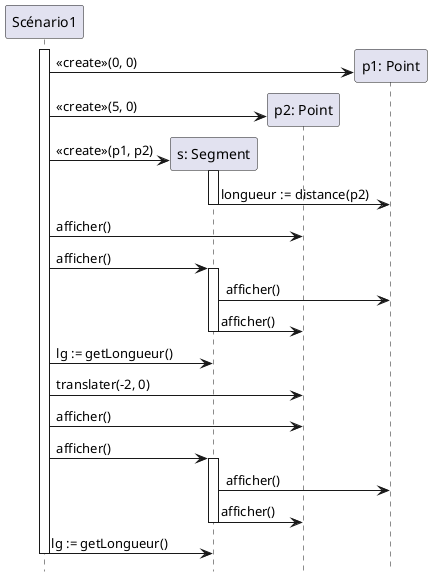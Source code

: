 @startuml
'!pragma teoz true
hide footbox

' les this devraient être des self en UML

participant "Scénario1" as sc1
participant "s: Segment" as s
participant "p2: Point" as p2
participant "p1: Point" as p1

''' create "Scénario1" as sc1
'[->sc1: run
activate sc1

create p1
sc1 -> p1: «create»(0, 0)

create p2
sc1 -> p2: «create»(5, 0)

create s
sc1 -> s: «create»(p1, p2)
activate s
s -> p1: longueur := distance(p2)
deactivate s

sc1 -> p2: afficher()
sc1 -> s: afficher()
activate s
s -> p1: afficher()
s -> p2: afficher()
deactivate s
sc1 -> s: lg := getLongueur()

sc1 -> p2: translater(-2, 0)

sc1 -> p2: afficher()
sc1 -> s: afficher()
activate s
s -> p1: afficher()
s -> p2: afficher()
deactivate s
sc1 -> s: lg := getLongueur()
deactivate sc1

@enduml
